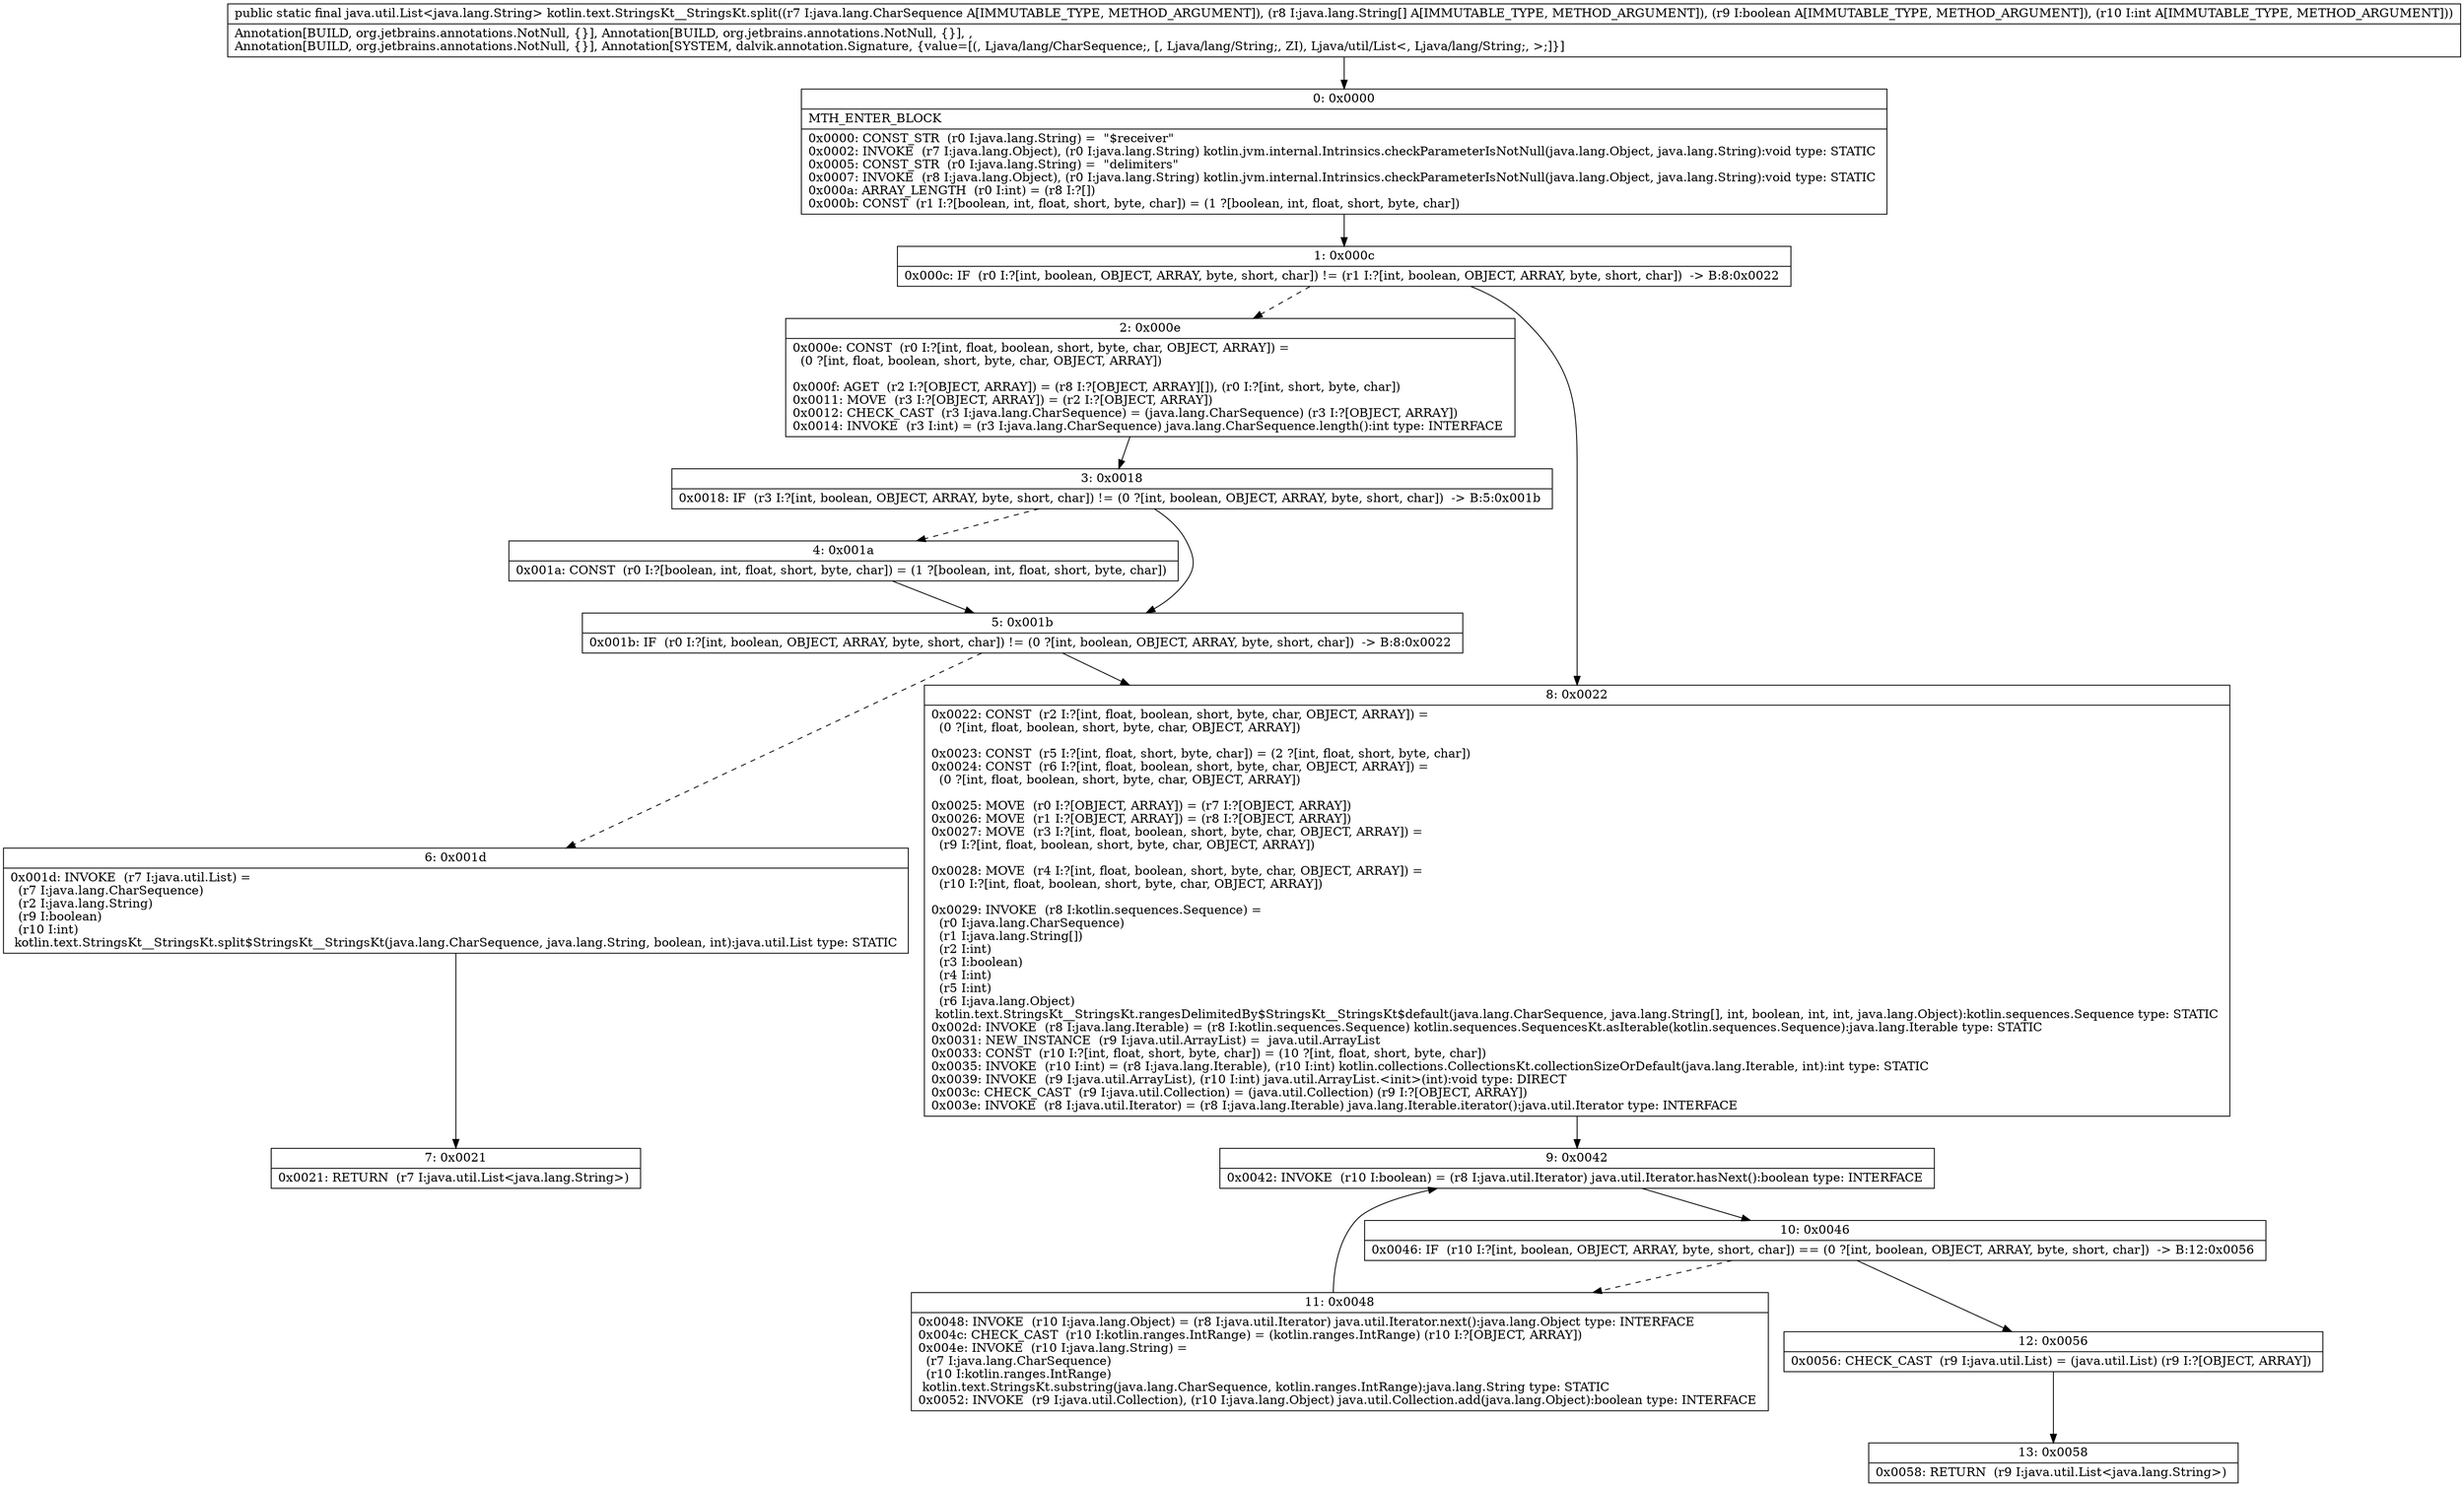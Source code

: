 digraph "CFG forkotlin.text.StringsKt__StringsKt.split(Ljava\/lang\/CharSequence;[Ljava\/lang\/String;ZI)Ljava\/util\/List;" {
Node_0 [shape=record,label="{0\:\ 0x0000|MTH_ENTER_BLOCK\l|0x0000: CONST_STR  (r0 I:java.lang.String) =  \"$receiver\" \l0x0002: INVOKE  (r7 I:java.lang.Object), (r0 I:java.lang.String) kotlin.jvm.internal.Intrinsics.checkParameterIsNotNull(java.lang.Object, java.lang.String):void type: STATIC \l0x0005: CONST_STR  (r0 I:java.lang.String) =  \"delimiters\" \l0x0007: INVOKE  (r8 I:java.lang.Object), (r0 I:java.lang.String) kotlin.jvm.internal.Intrinsics.checkParameterIsNotNull(java.lang.Object, java.lang.String):void type: STATIC \l0x000a: ARRAY_LENGTH  (r0 I:int) = (r8 I:?[]) \l0x000b: CONST  (r1 I:?[boolean, int, float, short, byte, char]) = (1 ?[boolean, int, float, short, byte, char]) \l}"];
Node_1 [shape=record,label="{1\:\ 0x000c|0x000c: IF  (r0 I:?[int, boolean, OBJECT, ARRAY, byte, short, char]) != (r1 I:?[int, boolean, OBJECT, ARRAY, byte, short, char])  \-\> B:8:0x0022 \l}"];
Node_2 [shape=record,label="{2\:\ 0x000e|0x000e: CONST  (r0 I:?[int, float, boolean, short, byte, char, OBJECT, ARRAY]) = \l  (0 ?[int, float, boolean, short, byte, char, OBJECT, ARRAY])\l \l0x000f: AGET  (r2 I:?[OBJECT, ARRAY]) = (r8 I:?[OBJECT, ARRAY][]), (r0 I:?[int, short, byte, char]) \l0x0011: MOVE  (r3 I:?[OBJECT, ARRAY]) = (r2 I:?[OBJECT, ARRAY]) \l0x0012: CHECK_CAST  (r3 I:java.lang.CharSequence) = (java.lang.CharSequence) (r3 I:?[OBJECT, ARRAY]) \l0x0014: INVOKE  (r3 I:int) = (r3 I:java.lang.CharSequence) java.lang.CharSequence.length():int type: INTERFACE \l}"];
Node_3 [shape=record,label="{3\:\ 0x0018|0x0018: IF  (r3 I:?[int, boolean, OBJECT, ARRAY, byte, short, char]) != (0 ?[int, boolean, OBJECT, ARRAY, byte, short, char])  \-\> B:5:0x001b \l}"];
Node_4 [shape=record,label="{4\:\ 0x001a|0x001a: CONST  (r0 I:?[boolean, int, float, short, byte, char]) = (1 ?[boolean, int, float, short, byte, char]) \l}"];
Node_5 [shape=record,label="{5\:\ 0x001b|0x001b: IF  (r0 I:?[int, boolean, OBJECT, ARRAY, byte, short, char]) != (0 ?[int, boolean, OBJECT, ARRAY, byte, short, char])  \-\> B:8:0x0022 \l}"];
Node_6 [shape=record,label="{6\:\ 0x001d|0x001d: INVOKE  (r7 I:java.util.List) = \l  (r7 I:java.lang.CharSequence)\l  (r2 I:java.lang.String)\l  (r9 I:boolean)\l  (r10 I:int)\l kotlin.text.StringsKt__StringsKt.split$StringsKt__StringsKt(java.lang.CharSequence, java.lang.String, boolean, int):java.util.List type: STATIC \l}"];
Node_7 [shape=record,label="{7\:\ 0x0021|0x0021: RETURN  (r7 I:java.util.List\<java.lang.String\>) \l}"];
Node_8 [shape=record,label="{8\:\ 0x0022|0x0022: CONST  (r2 I:?[int, float, boolean, short, byte, char, OBJECT, ARRAY]) = \l  (0 ?[int, float, boolean, short, byte, char, OBJECT, ARRAY])\l \l0x0023: CONST  (r5 I:?[int, float, short, byte, char]) = (2 ?[int, float, short, byte, char]) \l0x0024: CONST  (r6 I:?[int, float, boolean, short, byte, char, OBJECT, ARRAY]) = \l  (0 ?[int, float, boolean, short, byte, char, OBJECT, ARRAY])\l \l0x0025: MOVE  (r0 I:?[OBJECT, ARRAY]) = (r7 I:?[OBJECT, ARRAY]) \l0x0026: MOVE  (r1 I:?[OBJECT, ARRAY]) = (r8 I:?[OBJECT, ARRAY]) \l0x0027: MOVE  (r3 I:?[int, float, boolean, short, byte, char, OBJECT, ARRAY]) = \l  (r9 I:?[int, float, boolean, short, byte, char, OBJECT, ARRAY])\l \l0x0028: MOVE  (r4 I:?[int, float, boolean, short, byte, char, OBJECT, ARRAY]) = \l  (r10 I:?[int, float, boolean, short, byte, char, OBJECT, ARRAY])\l \l0x0029: INVOKE  (r8 I:kotlin.sequences.Sequence) = \l  (r0 I:java.lang.CharSequence)\l  (r1 I:java.lang.String[])\l  (r2 I:int)\l  (r3 I:boolean)\l  (r4 I:int)\l  (r5 I:int)\l  (r6 I:java.lang.Object)\l kotlin.text.StringsKt__StringsKt.rangesDelimitedBy$StringsKt__StringsKt$default(java.lang.CharSequence, java.lang.String[], int, boolean, int, int, java.lang.Object):kotlin.sequences.Sequence type: STATIC \l0x002d: INVOKE  (r8 I:java.lang.Iterable) = (r8 I:kotlin.sequences.Sequence) kotlin.sequences.SequencesKt.asIterable(kotlin.sequences.Sequence):java.lang.Iterable type: STATIC \l0x0031: NEW_INSTANCE  (r9 I:java.util.ArrayList) =  java.util.ArrayList \l0x0033: CONST  (r10 I:?[int, float, short, byte, char]) = (10 ?[int, float, short, byte, char]) \l0x0035: INVOKE  (r10 I:int) = (r8 I:java.lang.Iterable), (r10 I:int) kotlin.collections.CollectionsKt.collectionSizeOrDefault(java.lang.Iterable, int):int type: STATIC \l0x0039: INVOKE  (r9 I:java.util.ArrayList), (r10 I:int) java.util.ArrayList.\<init\>(int):void type: DIRECT \l0x003c: CHECK_CAST  (r9 I:java.util.Collection) = (java.util.Collection) (r9 I:?[OBJECT, ARRAY]) \l0x003e: INVOKE  (r8 I:java.util.Iterator) = (r8 I:java.lang.Iterable) java.lang.Iterable.iterator():java.util.Iterator type: INTERFACE \l}"];
Node_9 [shape=record,label="{9\:\ 0x0042|0x0042: INVOKE  (r10 I:boolean) = (r8 I:java.util.Iterator) java.util.Iterator.hasNext():boolean type: INTERFACE \l}"];
Node_10 [shape=record,label="{10\:\ 0x0046|0x0046: IF  (r10 I:?[int, boolean, OBJECT, ARRAY, byte, short, char]) == (0 ?[int, boolean, OBJECT, ARRAY, byte, short, char])  \-\> B:12:0x0056 \l}"];
Node_11 [shape=record,label="{11\:\ 0x0048|0x0048: INVOKE  (r10 I:java.lang.Object) = (r8 I:java.util.Iterator) java.util.Iterator.next():java.lang.Object type: INTERFACE \l0x004c: CHECK_CAST  (r10 I:kotlin.ranges.IntRange) = (kotlin.ranges.IntRange) (r10 I:?[OBJECT, ARRAY]) \l0x004e: INVOKE  (r10 I:java.lang.String) = \l  (r7 I:java.lang.CharSequence)\l  (r10 I:kotlin.ranges.IntRange)\l kotlin.text.StringsKt.substring(java.lang.CharSequence, kotlin.ranges.IntRange):java.lang.String type: STATIC \l0x0052: INVOKE  (r9 I:java.util.Collection), (r10 I:java.lang.Object) java.util.Collection.add(java.lang.Object):boolean type: INTERFACE \l}"];
Node_12 [shape=record,label="{12\:\ 0x0056|0x0056: CHECK_CAST  (r9 I:java.util.List) = (java.util.List) (r9 I:?[OBJECT, ARRAY]) \l}"];
Node_13 [shape=record,label="{13\:\ 0x0058|0x0058: RETURN  (r9 I:java.util.List\<java.lang.String\>) \l}"];
MethodNode[shape=record,label="{public static final java.util.List\<java.lang.String\> kotlin.text.StringsKt__StringsKt.split((r7 I:java.lang.CharSequence A[IMMUTABLE_TYPE, METHOD_ARGUMENT]), (r8 I:java.lang.String[] A[IMMUTABLE_TYPE, METHOD_ARGUMENT]), (r9 I:boolean A[IMMUTABLE_TYPE, METHOD_ARGUMENT]), (r10 I:int A[IMMUTABLE_TYPE, METHOD_ARGUMENT]))  | Annotation[BUILD, org.jetbrains.annotations.NotNull, \{\}], Annotation[BUILD, org.jetbrains.annotations.NotNull, \{\}], , \lAnnotation[BUILD, org.jetbrains.annotations.NotNull, \{\}], Annotation[SYSTEM, dalvik.annotation.Signature, \{value=[(, Ljava\/lang\/CharSequence;, [, Ljava\/lang\/String;, ZI), Ljava\/util\/List\<, Ljava\/lang\/String;, \>;]\}]\l}"];
MethodNode -> Node_0;
Node_0 -> Node_1;
Node_1 -> Node_2[style=dashed];
Node_1 -> Node_8;
Node_2 -> Node_3;
Node_3 -> Node_4[style=dashed];
Node_3 -> Node_5;
Node_4 -> Node_5;
Node_5 -> Node_6[style=dashed];
Node_5 -> Node_8;
Node_6 -> Node_7;
Node_8 -> Node_9;
Node_9 -> Node_10;
Node_10 -> Node_11[style=dashed];
Node_10 -> Node_12;
Node_11 -> Node_9;
Node_12 -> Node_13;
}

